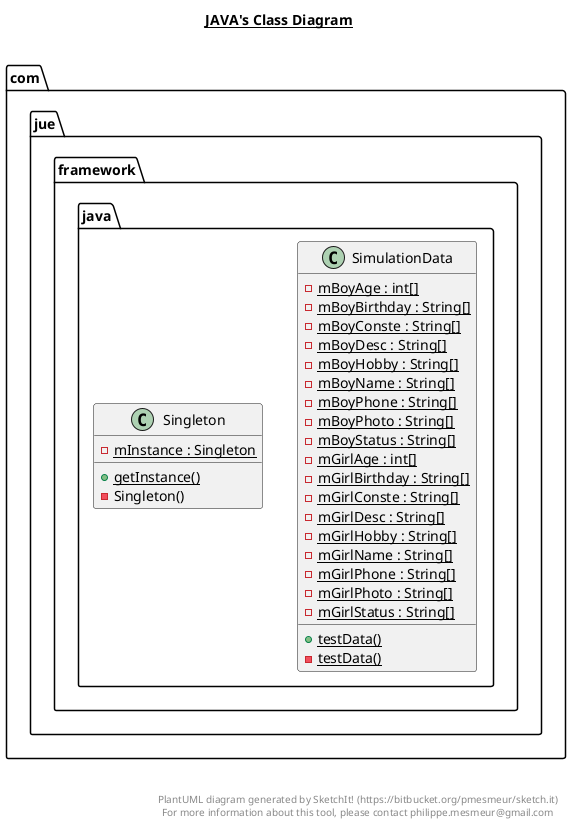 @startuml

title __JAVA's Class Diagram__\n

  namespace com.jue.framework {
    namespace java {
      class com.jue.framework.java.SimulationData {
          {static} - mBoyAge : int[]
          {static} - mBoyBirthday : String[]
          {static} - mBoyConste : String[]
          {static} - mBoyDesc : String[]
          {static} - mBoyHobby : String[]
          {static} - mBoyName : String[]
          {static} - mBoyPhone : String[]
          {static} - mBoyPhoto : String[]
          {static} - mBoyStatus : String[]
          {static} - mGirlAge : int[]
          {static} - mGirlBirthday : String[]
          {static} - mGirlConste : String[]
          {static} - mGirlDesc : String[]
          {static} - mGirlHobby : String[]
          {static} - mGirlName : String[]
          {static} - mGirlPhone : String[]
          {static} - mGirlPhoto : String[]
          {static} - mGirlStatus : String[]
          {static} + testData()
          {static} - testData()
      }
    }
  }
  

  namespace com.jue.framework {
    namespace java {
      class com.jue.framework.java.Singleton {
          {static} - mInstance : Singleton
          {static} + getInstance()
          - Singleton()
      }
    }
  }
  



right footer


PlantUML diagram generated by SketchIt! (https://bitbucket.org/pmesmeur/sketch.it)
For more information about this tool, please contact philippe.mesmeur@gmail.com
endfooter

@enduml
